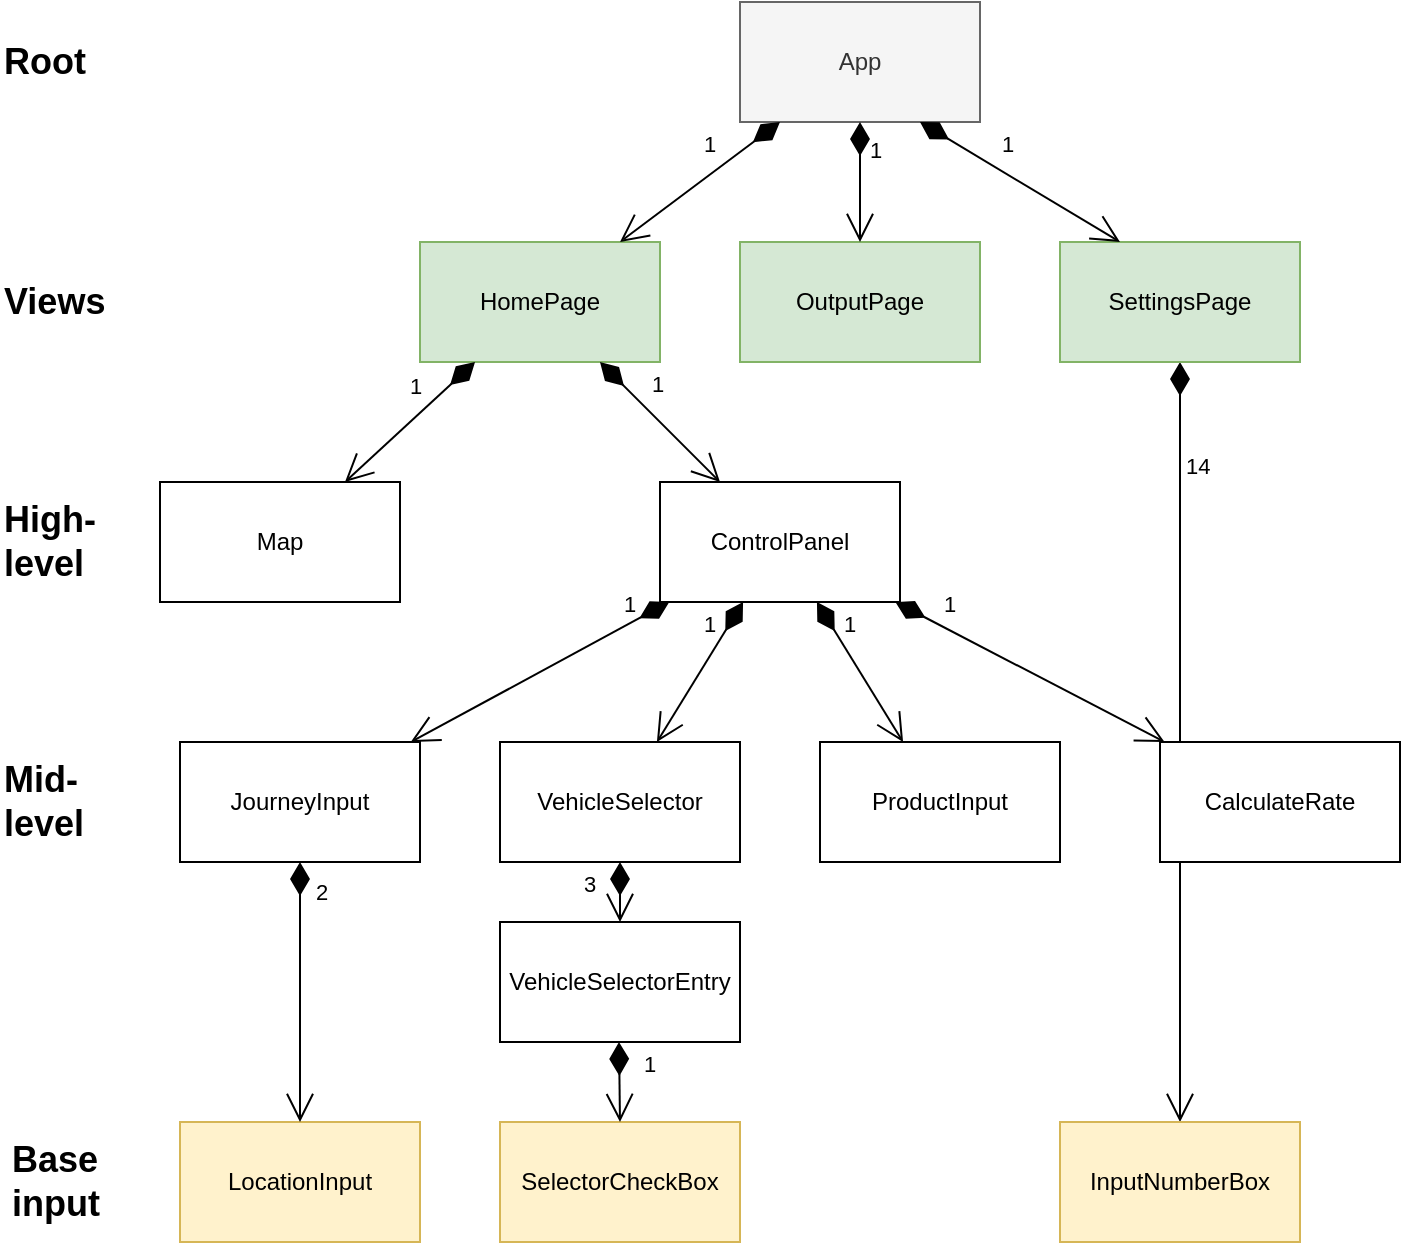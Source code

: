 <mxfile version="13.0.2" type="device"><diagram id="WHOr8N94qW-_Q8N8nKQ-" name="Page-1"><mxGraphModel dx="946" dy="524" grid="1" gridSize="10" guides="1" tooltips="1" connect="1" arrows="1" fold="1" page="1" pageScale="1" pageWidth="827" pageHeight="1169" math="0" shadow="0"><root><mxCell id="0"/><mxCell id="1" parent="0"/><mxCell id="h37_ioMVUpf0Wvr1k2ZN-4" value="14" style="endArrow=open;html=1;endSize=12;startArrow=diamondThin;startSize=14;startFill=1;align=left;verticalAlign=bottom;exitX=0.5;exitY=1;exitDx=0;exitDy=0;entryX=0.5;entryY=0;entryDx=0;entryDy=0;" edge="1" parent="1" source="h37_ioMVUpf0Wvr1k2ZN-1" target="h37_ioMVUpf0Wvr1k2ZN-3"><mxGeometry x="-0.678" y="1" relative="1" as="geometry"><mxPoint x="457.692" y="310" as="sourcePoint"/><mxPoint x="592.308" y="380" as="targetPoint"/><mxPoint as="offset"/></mxGeometry></mxCell><mxCell id="5lQ9RXaukaBjUwl001Qb-1" value="HomePage" style="rounded=0;whiteSpace=wrap;html=1;fillColor=#d5e8d4;strokeColor=#82b366;" parent="1" vertex="1"><mxGeometry x="210" y="120" width="120" height="60" as="geometry"/></mxCell><mxCell id="5lQ9RXaukaBjUwl001Qb-2" value="Map" style="rounded=0;whiteSpace=wrap;html=1;" parent="1" vertex="1"><mxGeometry x="80" y="240" width="120" height="60" as="geometry"/></mxCell><mxCell id="5lQ9RXaukaBjUwl001Qb-3" value="ControlPanel" style="rounded=0;whiteSpace=wrap;html=1;" parent="1" vertex="1"><mxGeometry x="330" y="240" width="120" height="60" as="geometry"/></mxCell><mxCell id="5lQ9RXaukaBjUwl001Qb-4" value="OutputPage" style="rounded=0;whiteSpace=wrap;html=1;fillColor=#d5e8d4;strokeColor=#82b366;" parent="1" vertex="1"><mxGeometry x="370" y="120" width="120" height="60" as="geometry"/></mxCell><mxCell id="5lQ9RXaukaBjUwl001Qb-11" value="JourneyInput" style="rounded=0;whiteSpace=wrap;html=1;" parent="1" vertex="1"><mxGeometry x="90" y="370" width="120" height="60" as="geometry"/></mxCell><mxCell id="5lQ9RXaukaBjUwl001Qb-12" value="LocationInput" style="rounded=0;whiteSpace=wrap;html=1;fillColor=#fff2cc;strokeColor=#d6b656;" parent="1" vertex="1"><mxGeometry x="90" y="560" width="120" height="60" as="geometry"/></mxCell><mxCell id="5lQ9RXaukaBjUwl001Qb-14" value="VehicleSelector" style="rounded=0;whiteSpace=wrap;html=1;" parent="1" vertex="1"><mxGeometry x="250" y="370" width="120" height="60" as="geometry"/></mxCell><mxCell id="5lQ9RXaukaBjUwl001Qb-15" value="VehicleSelectorEntry" style="rounded=0;whiteSpace=wrap;html=1;" parent="1" vertex="1"><mxGeometry x="250" y="460" width="120" height="60" as="geometry"/></mxCell><mxCell id="5lQ9RXaukaBjUwl001Qb-16" value="SelectorCheckBox" style="rounded=0;whiteSpace=wrap;html=1;fillColor=#fff2cc;strokeColor=#d6b656;" parent="1" vertex="1"><mxGeometry x="250" y="560" width="120" height="60" as="geometry"/></mxCell><mxCell id="5lQ9RXaukaBjUwl001Qb-17" value="ProductInput" style="rounded=0;whiteSpace=wrap;html=1;" parent="1" vertex="1"><mxGeometry x="410" y="370" width="120" height="60" as="geometry"/></mxCell><mxCell id="Hw08Kko-rq1kDLUhc9Ei-1" value="App" style="rounded=0;whiteSpace=wrap;html=1;fillColor=#f5f5f5;strokeColor=#666666;fontColor=#333333;" parent="1" vertex="1"><mxGeometry x="370" width="120" height="60" as="geometry"/></mxCell><mxCell id="Hw08Kko-rq1kDLUhc9Ei-3" value="CalculateRate" style="rounded=0;whiteSpace=wrap;html=1;" parent="1" vertex="1"><mxGeometry x="580" y="370" width="120" height="60" as="geometry"/></mxCell><mxCell id="Hw08Kko-rq1kDLUhc9Ei-19" value="&lt;font style=&quot;font-size: 18px&quot;&gt;&lt;b&gt;Root&lt;/b&gt;&lt;/font&gt;" style="text;html=1;align=left;verticalAlign=middle;resizable=0;points=[];autosize=1;" parent="1" vertex="1"><mxGeometry y="20" width="60" height="20" as="geometry"/></mxCell><mxCell id="Hw08Kko-rq1kDLUhc9Ei-20" value="&lt;font style=&quot;font-size: 18px&quot;&gt;&lt;b&gt;Views&lt;/b&gt;&lt;/font&gt;" style="text;html=1;align=left;verticalAlign=middle;resizable=0;points=[];autosize=1;" parent="1" vertex="1"><mxGeometry y="140" width="70" height="20" as="geometry"/></mxCell><mxCell id="Hw08Kko-rq1kDLUhc9Ei-21" value="&lt;font style=&quot;font-size: 18px&quot;&gt;&lt;b&gt;&lt;font&gt;Hig&lt;/font&gt;&lt;font&gt;&lt;font&gt;h-&lt;br&gt;&lt;/font&gt;level&lt;/font&gt;&lt;/b&gt;&lt;/font&gt;" style="text;html=1;align=left;verticalAlign=middle;resizable=0;points=[];autosize=1;" parent="1" vertex="1"><mxGeometry y="250" width="60" height="40" as="geometry"/></mxCell><mxCell id="Hw08Kko-rq1kDLUhc9Ei-23" value="&lt;div style=&quot;text-align: left&quot;&gt;&lt;b&gt;&lt;font style=&quot;font-size: 18px&quot;&gt;Base&lt;/font&gt;&lt;/b&gt;&lt;/div&gt;&lt;b&gt;&lt;div style=&quot;text-align: left&quot;&gt;&lt;b&gt;&lt;font style=&quot;font-size: 18px&quot;&gt;input&amp;nbsp;&lt;/font&gt;&lt;/b&gt;&lt;/div&gt;&lt;/b&gt;" style="text;html=1;align=center;verticalAlign=middle;resizable=0;points=[];autosize=1;" parent="1" vertex="1"><mxGeometry y="570" width="60" height="40" as="geometry"/></mxCell><mxCell id="Hw08Kko-rq1kDLUhc9Ei-27" value="1" style="endArrow=open;html=1;endSize=12;startArrow=diamondThin;startSize=14;startFill=1;align=left;verticalAlign=bottom;" parent="1" source="Hw08Kko-rq1kDLUhc9Ei-1" target="5lQ9RXaukaBjUwl001Qb-1" edge="1"><mxGeometry x="-0.12" y="-8" relative="1" as="geometry"><mxPoint x="190" y="60" as="sourcePoint"/><mxPoint x="350" y="60" as="targetPoint"/><mxPoint as="offset"/></mxGeometry></mxCell><mxCell id="Hw08Kko-rq1kDLUhc9Ei-28" value="1" style="endArrow=open;html=1;endSize=12;startArrow=diamondThin;startSize=14;startFill=1;align=left;verticalAlign=bottom;" parent="1" source="Hw08Kko-rq1kDLUhc9Ei-1" target="5lQ9RXaukaBjUwl001Qb-4" edge="1"><mxGeometry x="-0.256" y="3" relative="1" as="geometry"><mxPoint x="400" y="70.0" as="sourcePoint"/><mxPoint x="320" y="130.0" as="targetPoint"/><mxPoint as="offset"/></mxGeometry></mxCell><mxCell id="Hw08Kko-rq1kDLUhc9Ei-29" value="1" style="endArrow=open;html=1;endSize=12;startArrow=diamondThin;startSize=14;startFill=1;align=left;verticalAlign=bottom;" parent="1" source="5lQ9RXaukaBjUwl001Qb-1" target="5lQ9RXaukaBjUwl001Qb-2" edge="1"><mxGeometry x="-0.12" y="-8" relative="1" as="geometry"><mxPoint x="400" y="70.0" as="sourcePoint"/><mxPoint x="320" y="130.0" as="targetPoint"/><mxPoint as="offset"/></mxGeometry></mxCell><mxCell id="Hw08Kko-rq1kDLUhc9Ei-30" value="1" style="endArrow=open;html=1;endSize=12;startArrow=diamondThin;startSize=14;startFill=1;align=left;verticalAlign=bottom;" parent="1" source="5lQ9RXaukaBjUwl001Qb-1" target="5lQ9RXaukaBjUwl001Qb-3" edge="1"><mxGeometry x="-0.256" y="3" relative="1" as="geometry"><mxPoint x="485" y="70.0" as="sourcePoint"/><mxPoint x="575" y="130.0" as="targetPoint"/><mxPoint as="offset"/></mxGeometry></mxCell><mxCell id="Hw08Kko-rq1kDLUhc9Ei-31" value="1" style="endArrow=open;html=1;endSize=12;startArrow=diamondThin;startSize=14;startFill=1;align=left;verticalAlign=bottom;" parent="1" source="5lQ9RXaukaBjUwl001Qb-3" target="5lQ9RXaukaBjUwl001Qb-11" edge="1"><mxGeometry x="-0.641" y="-3" relative="1" as="geometry"><mxPoint x="247.5" y="190.0" as="sourcePoint"/><mxPoint x="182.5" y="250" as="targetPoint"/><mxPoint as="offset"/></mxGeometry></mxCell><mxCell id="Hw08Kko-rq1kDLUhc9Ei-32" value="1" style="endArrow=open;html=1;endSize=12;startArrow=diamondThin;startSize=14;startFill=1;align=left;verticalAlign=bottom;" parent="1" source="5lQ9RXaukaBjUwl001Qb-3" target="5lQ9RXaukaBjUwl001Qb-14" edge="1"><mxGeometry x="-0.311" y="-8" relative="1" as="geometry"><mxPoint x="344.615" y="310" as="sourcePoint"/><mxPoint x="215.385" y="380" as="targetPoint"/><mxPoint as="offset"/></mxGeometry></mxCell><mxCell id="Hw08Kko-rq1kDLUhc9Ei-33" value="1" style="endArrow=open;html=1;endSize=12;startArrow=diamondThin;startSize=14;startFill=1;align=left;verticalAlign=bottom;" parent="1" source="5lQ9RXaukaBjUwl001Qb-3" target="5lQ9RXaukaBjUwl001Qb-17" edge="1"><mxGeometry x="-0.438" y="-1" relative="1" as="geometry"><mxPoint x="381.538" y="310" as="sourcePoint"/><mxPoint x="338.462" y="380" as="targetPoint"/><mxPoint as="offset"/></mxGeometry></mxCell><mxCell id="Hw08Kko-rq1kDLUhc9Ei-34" value="1" style="endArrow=open;html=1;endSize=12;startArrow=diamondThin;startSize=14;startFill=1;align=left;verticalAlign=bottom;" parent="1" source="5lQ9RXaukaBjUwl001Qb-3" target="Hw08Kko-rq1kDLUhc9Ei-3" edge="1"><mxGeometry x="-0.678" y="1" relative="1" as="geometry"><mxPoint x="418.462" y="310" as="sourcePoint"/><mxPoint x="461.538" y="380" as="targetPoint"/><mxPoint as="offset"/></mxGeometry></mxCell><mxCell id="Hw08Kko-rq1kDLUhc9Ei-35" value="3" style="endArrow=open;html=1;endSize=12;startArrow=diamondThin;startSize=14;startFill=1;align=left;verticalAlign=bottom;" parent="1" source="5lQ9RXaukaBjUwl001Qb-14" target="5lQ9RXaukaBjUwl001Qb-15" edge="1"><mxGeometry x="0.333" y="-20" relative="1" as="geometry"><mxPoint x="381.538" y="310" as="sourcePoint"/><mxPoint x="338.462" y="380" as="targetPoint"/><mxPoint as="offset"/></mxGeometry></mxCell><mxCell id="Hw08Kko-rq1kDLUhc9Ei-37" value="2" style="endArrow=open;html=1;endSize=12;startArrow=diamondThin;startSize=14;startFill=1;align=left;verticalAlign=bottom;" parent="1" source="5lQ9RXaukaBjUwl001Qb-11" target="5lQ9RXaukaBjUwl001Qb-12" edge="1"><mxGeometry x="-0.632" y="6" relative="1" as="geometry"><mxPoint x="185.263" y="440.0" as="sourcePoint"/><mxPoint x="294.737" y="570.0" as="targetPoint"/><mxPoint as="offset"/></mxGeometry></mxCell><mxCell id="Hw08Kko-rq1kDLUhc9Ei-39" value="&lt;font style=&quot;font-size: 18px&quot;&gt;&lt;b&gt;&lt;font&gt;&lt;font&gt;Mid-&lt;br&gt;&lt;/font&gt;level&lt;/font&gt;&lt;/b&gt;&lt;/font&gt;" style="text;html=1;align=left;verticalAlign=middle;resizable=0;points=[];autosize=1;" parent="1" vertex="1"><mxGeometry y="380" width="60" height="40" as="geometry"/></mxCell><mxCell id="OTQUxLl32j3xxGH71eKK-1" value="1" style="endArrow=open;html=1;endSize=12;startArrow=diamondThin;startSize=14;startFill=1;align=left;verticalAlign=bottom;" parent="1" edge="1"><mxGeometry x="0.006" y="10" relative="1" as="geometry"><mxPoint x="309.5" y="520" as="sourcePoint"/><mxPoint x="310" y="560" as="targetPoint"/><mxPoint as="offset"/></mxGeometry></mxCell><mxCell id="h37_ioMVUpf0Wvr1k2ZN-1" value="SettingsPage" style="rounded=0;whiteSpace=wrap;html=1;fillColor=#d5e8d4;strokeColor=#82b366;" vertex="1" parent="1"><mxGeometry x="530" y="120" width="120" height="60" as="geometry"/></mxCell><mxCell id="h37_ioMVUpf0Wvr1k2ZN-2" value="1" style="endArrow=open;html=1;endSize=12;startArrow=diamondThin;startSize=14;startFill=1;align=left;verticalAlign=bottom;entryX=0.25;entryY=0;entryDx=0;entryDy=0;exitX=0.75;exitY=1;exitDx=0;exitDy=0;" edge="1" parent="1" source="Hw08Kko-rq1kDLUhc9Ei-1" target="h37_ioMVUpf0Wvr1k2ZN-1"><mxGeometry x="-0.256" y="3" relative="1" as="geometry"><mxPoint x="440" y="70" as="sourcePoint"/><mxPoint x="440" y="130" as="targetPoint"/><mxPoint as="offset"/></mxGeometry></mxCell><mxCell id="h37_ioMVUpf0Wvr1k2ZN-3" value="InputNumberBox" style="rounded=0;whiteSpace=wrap;html=1;fillColor=#fff2cc;strokeColor=#d6b656;" vertex="1" parent="1"><mxGeometry x="530" y="560" width="120" height="60" as="geometry"/></mxCell></root></mxGraphModel></diagram></mxfile>